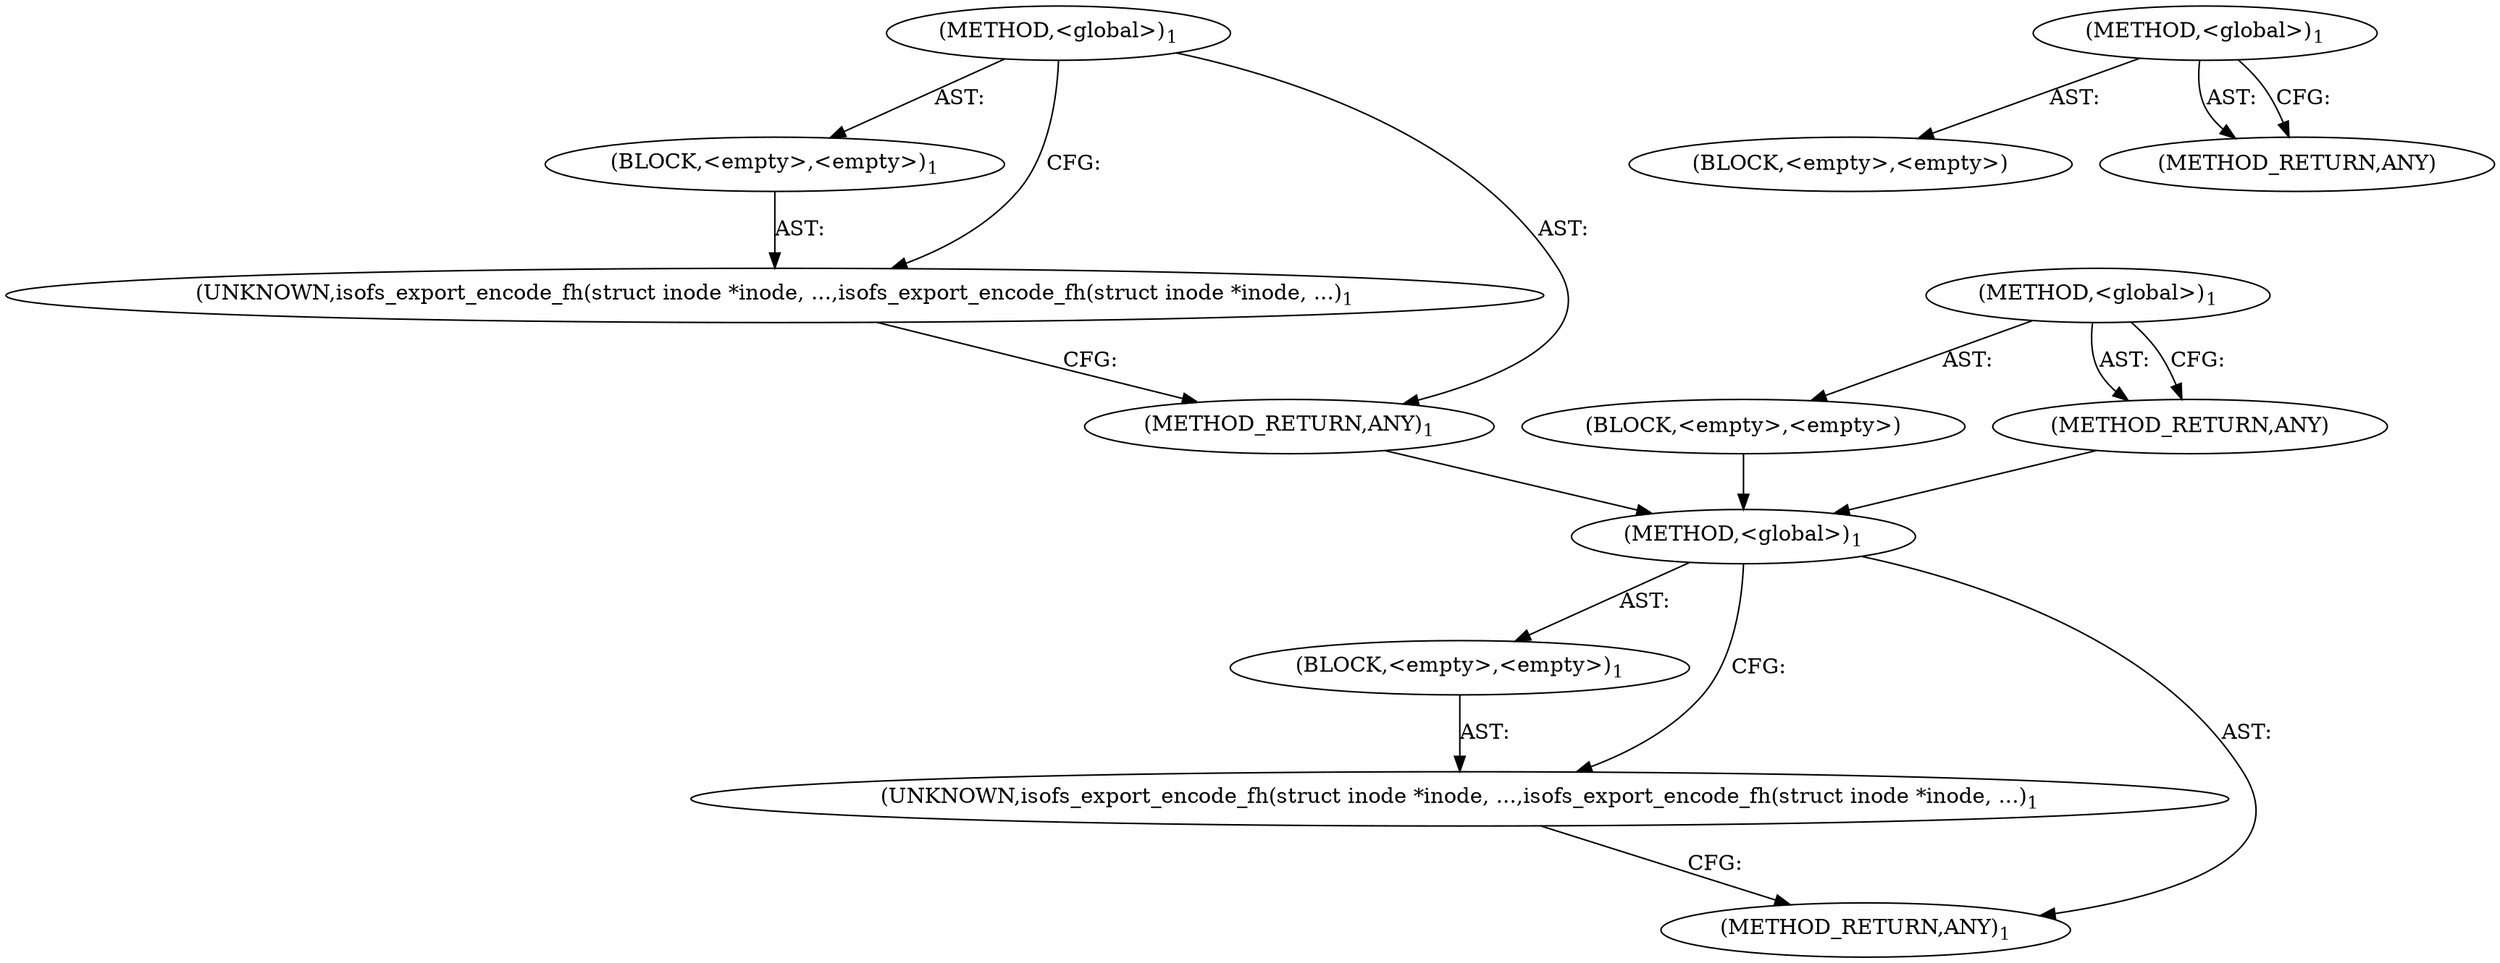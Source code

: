 digraph "&lt;global&gt;" {
vulnerable_6 [label=<(METHOD,&lt;global&gt;)<SUB>1</SUB>>];
vulnerable_7 [label=<(BLOCK,&lt;empty&gt;,&lt;empty&gt;)<SUB>1</SUB>>];
vulnerable_8 [label=<(UNKNOWN,isofs_export_encode_fh(struct inode *inode,
		 ...,isofs_export_encode_fh(struct inode *inode,
		 ...)<SUB>1</SUB>>];
vulnerable_9 [label=<(METHOD_RETURN,ANY)<SUB>1</SUB>>];
vulnerable_14 [label=<(METHOD,&lt;global&gt;)<SUB>1</SUB>>];
vulnerable_15 [label=<(BLOCK,&lt;empty&gt;,&lt;empty&gt;)>];
vulnerable_16 [label=<(METHOD_RETURN,ANY)>];
fixed_6 [label=<(METHOD,&lt;global&gt;)<SUB>1</SUB>>];
fixed_7 [label=<(BLOCK,&lt;empty&gt;,&lt;empty&gt;)<SUB>1</SUB>>];
fixed_8 [label=<(UNKNOWN,isofs_export_encode_fh(struct inode *inode,
		 ...,isofs_export_encode_fh(struct inode *inode,
		 ...)<SUB>1</SUB>>];
fixed_9 [label=<(METHOD_RETURN,ANY)<SUB>1</SUB>>];
fixed_14 [label=<(METHOD,&lt;global&gt;)<SUB>1</SUB>>];
fixed_15 [label=<(BLOCK,&lt;empty&gt;,&lt;empty&gt;)>];
fixed_16 [label=<(METHOD_RETURN,ANY)>];
vulnerable_6 -> vulnerable_7  [key=0, label="AST: "];
vulnerable_6 -> vulnerable_9  [key=0, label="AST: "];
vulnerable_6 -> vulnerable_8  [key=0, label="CFG: "];
vulnerable_7 -> vulnerable_8  [key=0, label="AST: "];
vulnerable_8 -> vulnerable_9  [key=0, label="CFG: "];
vulnerable_9 -> fixed_6  [key=0];
vulnerable_14 -> vulnerable_15  [key=0, label="AST: "];
vulnerable_14 -> vulnerable_16  [key=0, label="AST: "];
vulnerable_14 -> vulnerable_16  [key=1, label="CFG: "];
vulnerable_15 -> fixed_6  [key=0];
vulnerable_16 -> fixed_6  [key=0];
fixed_6 -> fixed_7  [key=0, label="AST: "];
fixed_6 -> fixed_9  [key=0, label="AST: "];
fixed_6 -> fixed_8  [key=0, label="CFG: "];
fixed_7 -> fixed_8  [key=0, label="AST: "];
fixed_8 -> fixed_9  [key=0, label="CFG: "];
fixed_14 -> fixed_15  [key=0, label="AST: "];
fixed_14 -> fixed_16  [key=0, label="AST: "];
fixed_14 -> fixed_16  [key=1, label="CFG: "];
}
